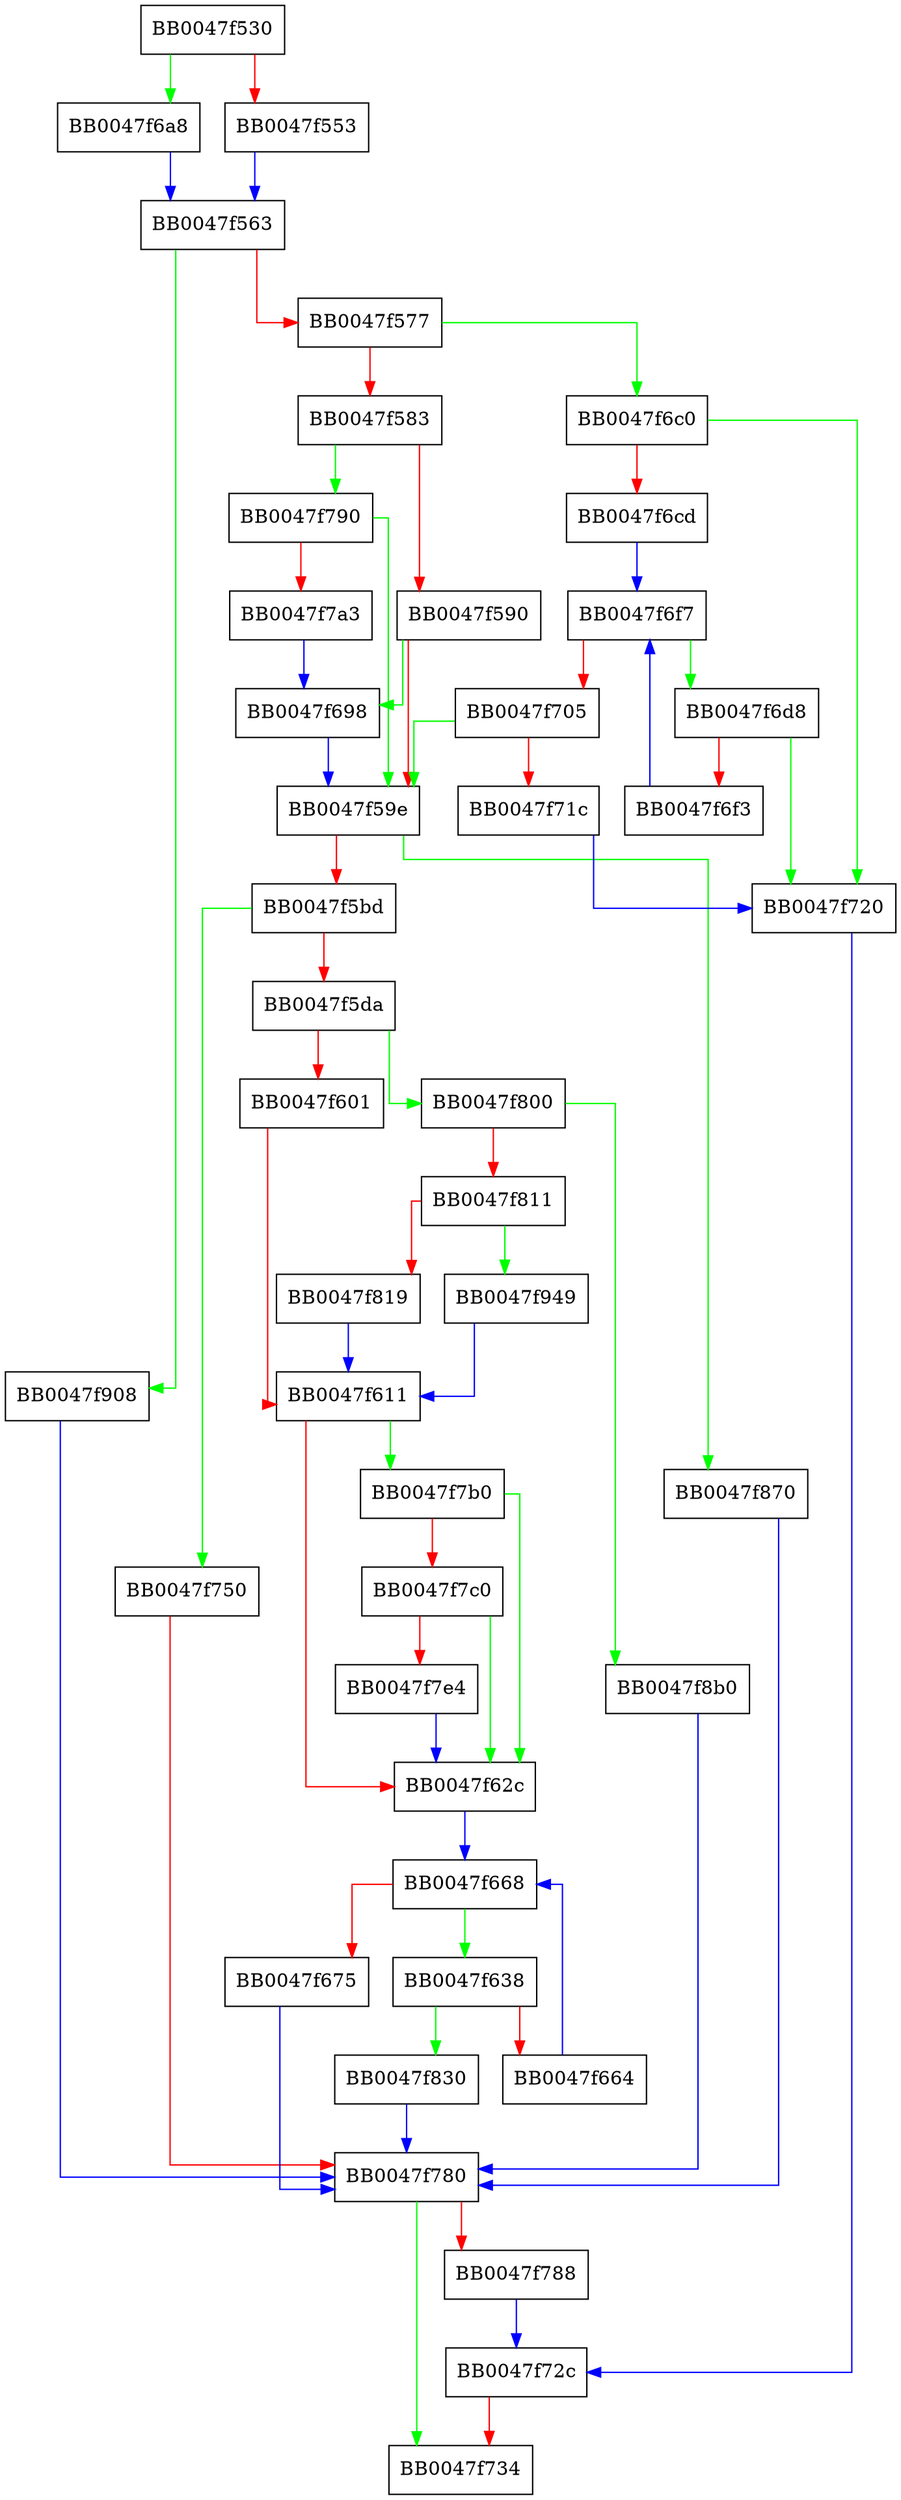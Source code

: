 digraph ssl_build_cert_chain {
  node [shape="box"];
  graph [splines=ortho];
  BB0047f530 -> BB0047f6a8 [color="green"];
  BB0047f530 -> BB0047f553 [color="red"];
  BB0047f553 -> BB0047f563 [color="blue"];
  BB0047f563 -> BB0047f908 [color="green"];
  BB0047f563 -> BB0047f577 [color="red"];
  BB0047f577 -> BB0047f6c0 [color="green"];
  BB0047f577 -> BB0047f583 [color="red"];
  BB0047f583 -> BB0047f790 [color="green"];
  BB0047f583 -> BB0047f590 [color="red"];
  BB0047f590 -> BB0047f698 [color="green"];
  BB0047f590 -> BB0047f59e [color="red"];
  BB0047f59e -> BB0047f870 [color="green"];
  BB0047f59e -> BB0047f5bd [color="red"];
  BB0047f5bd -> BB0047f750 [color="green"];
  BB0047f5bd -> BB0047f5da [color="red"];
  BB0047f5da -> BB0047f800 [color="green"];
  BB0047f5da -> BB0047f601 [color="red"];
  BB0047f601 -> BB0047f611 [color="red"];
  BB0047f611 -> BB0047f7b0 [color="green"];
  BB0047f611 -> BB0047f62c [color="red"];
  BB0047f62c -> BB0047f668 [color="blue"];
  BB0047f638 -> BB0047f830 [color="green"];
  BB0047f638 -> BB0047f664 [color="red"];
  BB0047f664 -> BB0047f668 [color="blue"];
  BB0047f668 -> BB0047f638 [color="green"];
  BB0047f668 -> BB0047f675 [color="red"];
  BB0047f675 -> BB0047f780 [color="blue"];
  BB0047f698 -> BB0047f59e [color="blue"];
  BB0047f6a8 -> BB0047f563 [color="blue"];
  BB0047f6c0 -> BB0047f720 [color="green"];
  BB0047f6c0 -> BB0047f6cd [color="red"];
  BB0047f6cd -> BB0047f6f7 [color="blue"];
  BB0047f6d8 -> BB0047f720 [color="green"];
  BB0047f6d8 -> BB0047f6f3 [color="red"];
  BB0047f6f3 -> BB0047f6f7 [color="blue"];
  BB0047f6f7 -> BB0047f6d8 [color="green"];
  BB0047f6f7 -> BB0047f705 [color="red"];
  BB0047f705 -> BB0047f59e [color="green"];
  BB0047f705 -> BB0047f71c [color="red"];
  BB0047f71c -> BB0047f720 [color="blue"];
  BB0047f720 -> BB0047f72c [color="blue"];
  BB0047f72c -> BB0047f734 [color="red"];
  BB0047f750 -> BB0047f780 [color="red"];
  BB0047f780 -> BB0047f734 [color="green"];
  BB0047f780 -> BB0047f788 [color="red"];
  BB0047f788 -> BB0047f72c [color="blue"];
  BB0047f790 -> BB0047f59e [color="green"];
  BB0047f790 -> BB0047f7a3 [color="red"];
  BB0047f7a3 -> BB0047f698 [color="blue"];
  BB0047f7b0 -> BB0047f62c [color="green"];
  BB0047f7b0 -> BB0047f7c0 [color="red"];
  BB0047f7c0 -> BB0047f62c [color="green"];
  BB0047f7c0 -> BB0047f7e4 [color="red"];
  BB0047f7e4 -> BB0047f62c [color="blue"];
  BB0047f800 -> BB0047f8b0 [color="green"];
  BB0047f800 -> BB0047f811 [color="red"];
  BB0047f811 -> BB0047f949 [color="green"];
  BB0047f811 -> BB0047f819 [color="red"];
  BB0047f819 -> BB0047f611 [color="blue"];
  BB0047f830 -> BB0047f780 [color="blue"];
  BB0047f870 -> BB0047f780 [color="blue"];
  BB0047f8b0 -> BB0047f780 [color="blue"];
  BB0047f908 -> BB0047f780 [color="blue"];
  BB0047f949 -> BB0047f611 [color="blue"];
}